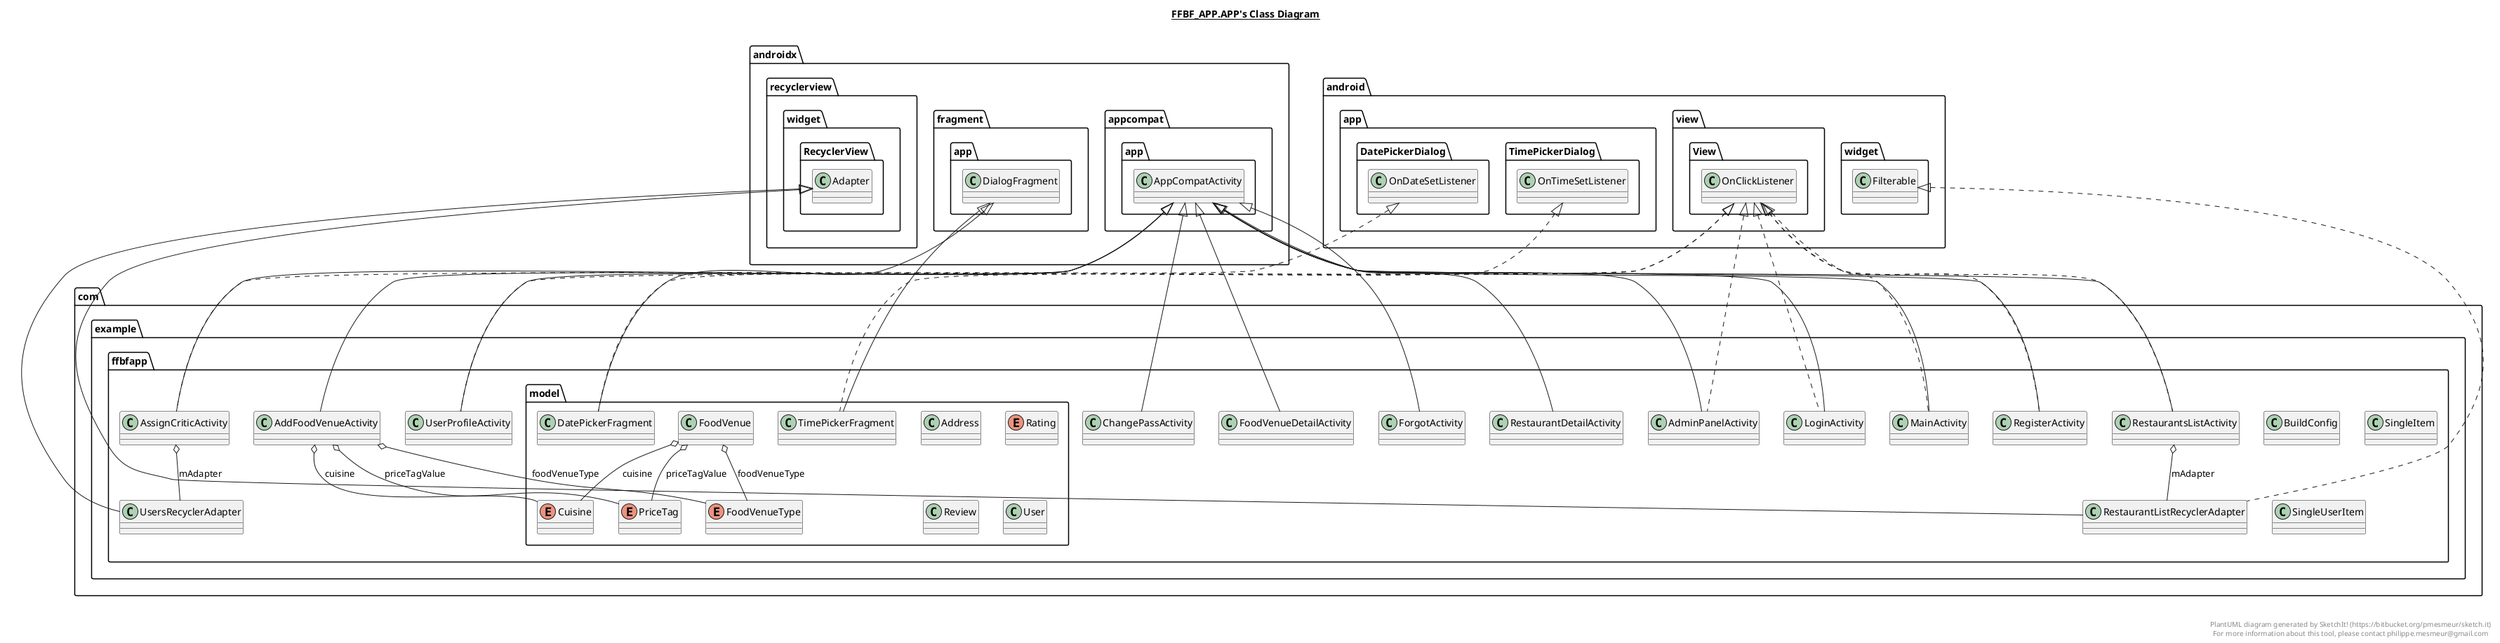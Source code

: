 @startuml

title __FFBF_APP.APP's Class Diagram__\n

  namespace com.example.ffbfapp {
    class com.example.ffbfapp.AddFoodVenueActivity {
    }
  }
  

  namespace com.example.ffbfapp {
    class com.example.ffbfapp.AdminPanelActivity {
    }
  }
  

  namespace com.example.ffbfapp {
    class com.example.ffbfapp.AssignCriticActivity {
    }
  }
  

  namespace com.example.ffbfapp {
    class com.example.ffbfapp.BuildConfig {
    }
  }
  

  namespace com.example.ffbfapp {
    class com.example.ffbfapp.ChangePassActivity {
    }
  }
  

  namespace com.example.ffbfapp {
    class com.example.ffbfapp.FoodVenueDetailActivity {
    }
  }
  

  namespace com.example.ffbfapp {
    class com.example.ffbfapp.ForgotActivity {
    }
  }
  

  namespace com.example.ffbfapp {
    class com.example.ffbfapp.LoginActivity {
    }
  }
  

  namespace com.example.ffbfapp {
    class com.example.ffbfapp.MainActivity {
    }
  }
  

  namespace com.example.ffbfapp {
    class com.example.ffbfapp.RegisterActivity {
    }
  }
  

  namespace com.example.ffbfapp {
    class com.example.ffbfapp.RestaurantDetailActivity {
    }
  }
  

  namespace com.example.ffbfapp {
    class com.example.ffbfapp.RestaurantListRecyclerAdapter {
    }
  }
  

  namespace com.example.ffbfapp {
    class com.example.ffbfapp.RestaurantsListActivity {
    }
  }
  

  namespace com.example.ffbfapp {
    class com.example.ffbfapp.SingleItem {
    }
  }
  

  namespace com.example.ffbfapp {
    class com.example.ffbfapp.SingleUserItem {
    }
  }
  

  namespace com.example.ffbfapp {
    class com.example.ffbfapp.UserProfileActivity {
    }
  }
  

  namespace com.example.ffbfapp {
    class com.example.ffbfapp.UsersRecyclerAdapter {
    }
  }
  

  namespace com.example.ffbfapp {
    namespace model {
      class com.example.ffbfapp.model.Address {
      }
    }
  }
  

  namespace com.example.ffbfapp {
    namespace model {
      enum Cuisine {
      }
    }
  }
  

  namespace com.example.ffbfapp {
    namespace model {
      class com.example.ffbfapp.model.DatePickerFragment {
      }
    }
  }
  

  namespace com.example.ffbfapp {
    namespace model {
      class com.example.ffbfapp.model.FoodVenue {
      }
    }
  }
  

  namespace com.example.ffbfapp {
    namespace model {
      enum FoodVenueType {
      }
    }
  }
  

  namespace com.example.ffbfapp {
    namespace model {
      enum PriceTag {
      }
    }
  }
  

  namespace com.example.ffbfapp {
    namespace model {
      enum Rating {
      }
    }
  }
  

  namespace com.example.ffbfapp {
    namespace model {
      class com.example.ffbfapp.model.Review {
      }
    }
  }
  

  namespace com.example.ffbfapp {
    namespace model {
      class com.example.ffbfapp.model.TimePickerFragment {
      }
    }
  }
  

  namespace com.example.ffbfapp {
    namespace model {
      class com.example.ffbfapp.model.User {
      }
    }
  }
  

  com.example.ffbfapp.AddFoodVenueActivity -up-|> androidx.appcompat.app.AppCompatActivity
  com.example.ffbfapp.AddFoodVenueActivity o-- com.example.ffbfapp.model.Cuisine : cuisine
  com.example.ffbfapp.AddFoodVenueActivity o-- com.example.ffbfapp.model.FoodVenueType : foodVenueType
  com.example.ffbfapp.AddFoodVenueActivity o-- com.example.ffbfapp.model.PriceTag : priceTagValue
  com.example.ffbfapp.AdminPanelActivity .up.|> android.view.View.OnClickListener
  com.example.ffbfapp.AdminPanelActivity -up-|> androidx.appcompat.app.AppCompatActivity
  com.example.ffbfapp.AssignCriticActivity .up.|> android.view.View.OnClickListener
  com.example.ffbfapp.AssignCriticActivity -up-|> androidx.appcompat.app.AppCompatActivity
  com.example.ffbfapp.AssignCriticActivity o-- com.example.ffbfapp.UsersRecyclerAdapter : mAdapter
  com.example.ffbfapp.ChangePassActivity -up-|> androidx.appcompat.app.AppCompatActivity
  com.example.ffbfapp.FoodVenueDetailActivity -up-|> androidx.appcompat.app.AppCompatActivity
  com.example.ffbfapp.ForgotActivity -up-|> androidx.appcompat.app.AppCompatActivity
  com.example.ffbfapp.LoginActivity .up.|> android.view.View.OnClickListener
  com.example.ffbfapp.LoginActivity -up-|> androidx.appcompat.app.AppCompatActivity
  com.example.ffbfapp.MainActivity .up.|> android.view.View.OnClickListener
  com.example.ffbfapp.MainActivity -up-|> androidx.appcompat.app.AppCompatActivity
  com.example.ffbfapp.RegisterActivity .up.|> android.view.View.OnClickListener
  com.example.ffbfapp.RegisterActivity -up-|> androidx.appcompat.app.AppCompatActivity
  com.example.ffbfapp.RestaurantDetailActivity -up-|> androidx.appcompat.app.AppCompatActivity
  com.example.ffbfapp.RestaurantListRecyclerAdapter .up.|> android.widget.Filterable
  com.example.ffbfapp.RestaurantListRecyclerAdapter -up-|> androidx.recyclerview.widget.RecyclerView.Adapter
  com.example.ffbfapp.RestaurantListRecyclerAdapter o-- com.example.ffbfapp.RestaurantListRecyclerAdapter.OnItemClickListener : mListener
  com.example.ffbfapp.RestaurantsListActivity .up.|> android.view.View.OnClickListener
  com.example.ffbfapp.RestaurantsListActivity -up-|> androidx.appcompat.app.AppCompatActivity
  com.example.ffbfapp.RestaurantsListActivity o-- com.example.ffbfapp.RestaurantListRecyclerAdapter : mAdapter
  com.example.ffbfapp.UserProfileActivity .up.|> android.view.View.OnClickListener
  com.example.ffbfapp.UserProfileActivity -up-|> androidx.appcompat.app.AppCompatActivity
  com.example.ffbfapp.UsersRecyclerAdapter -up-|> androidx.recyclerview.widget.RecyclerView.Adapter
  com.example.ffbfapp.UsersRecyclerAdapter o-- com.example.ffbfapp.UsersRecyclerAdapter.OnItemClickListener : mListener
  com.example.ffbfapp.model.DatePickerFragment .up.|> android.app.DatePickerDialog.OnDateSetListener
  com.example.ffbfapp.model.DatePickerFragment -up-|> androidx.fragment.app.DialogFragment
  com.example.ffbfapp.model.FoodVenue o-- com.example.ffbfapp.model.Cuisine : cuisine
  com.example.ffbfapp.model.FoodVenue o-- com.example.ffbfapp.model.FoodVenueType : foodVenueType
  com.example.ffbfapp.model.FoodVenue o-- com.example.ffbfapp.model.PriceTag : priceTagValue
  com.example.ffbfapp.model.TimePickerFragment .up.|> android.app.TimePickerDialog.OnTimeSetListener
  com.example.ffbfapp.model.TimePickerFragment -up-|> androidx.fragment.app.DialogFragment


right footer


PlantUML diagram generated by SketchIt! (https://bitbucket.org/pmesmeur/sketch.it)
For more information about this tool, please contact philippe.mesmeur@gmail.com
endfooter

@enduml
